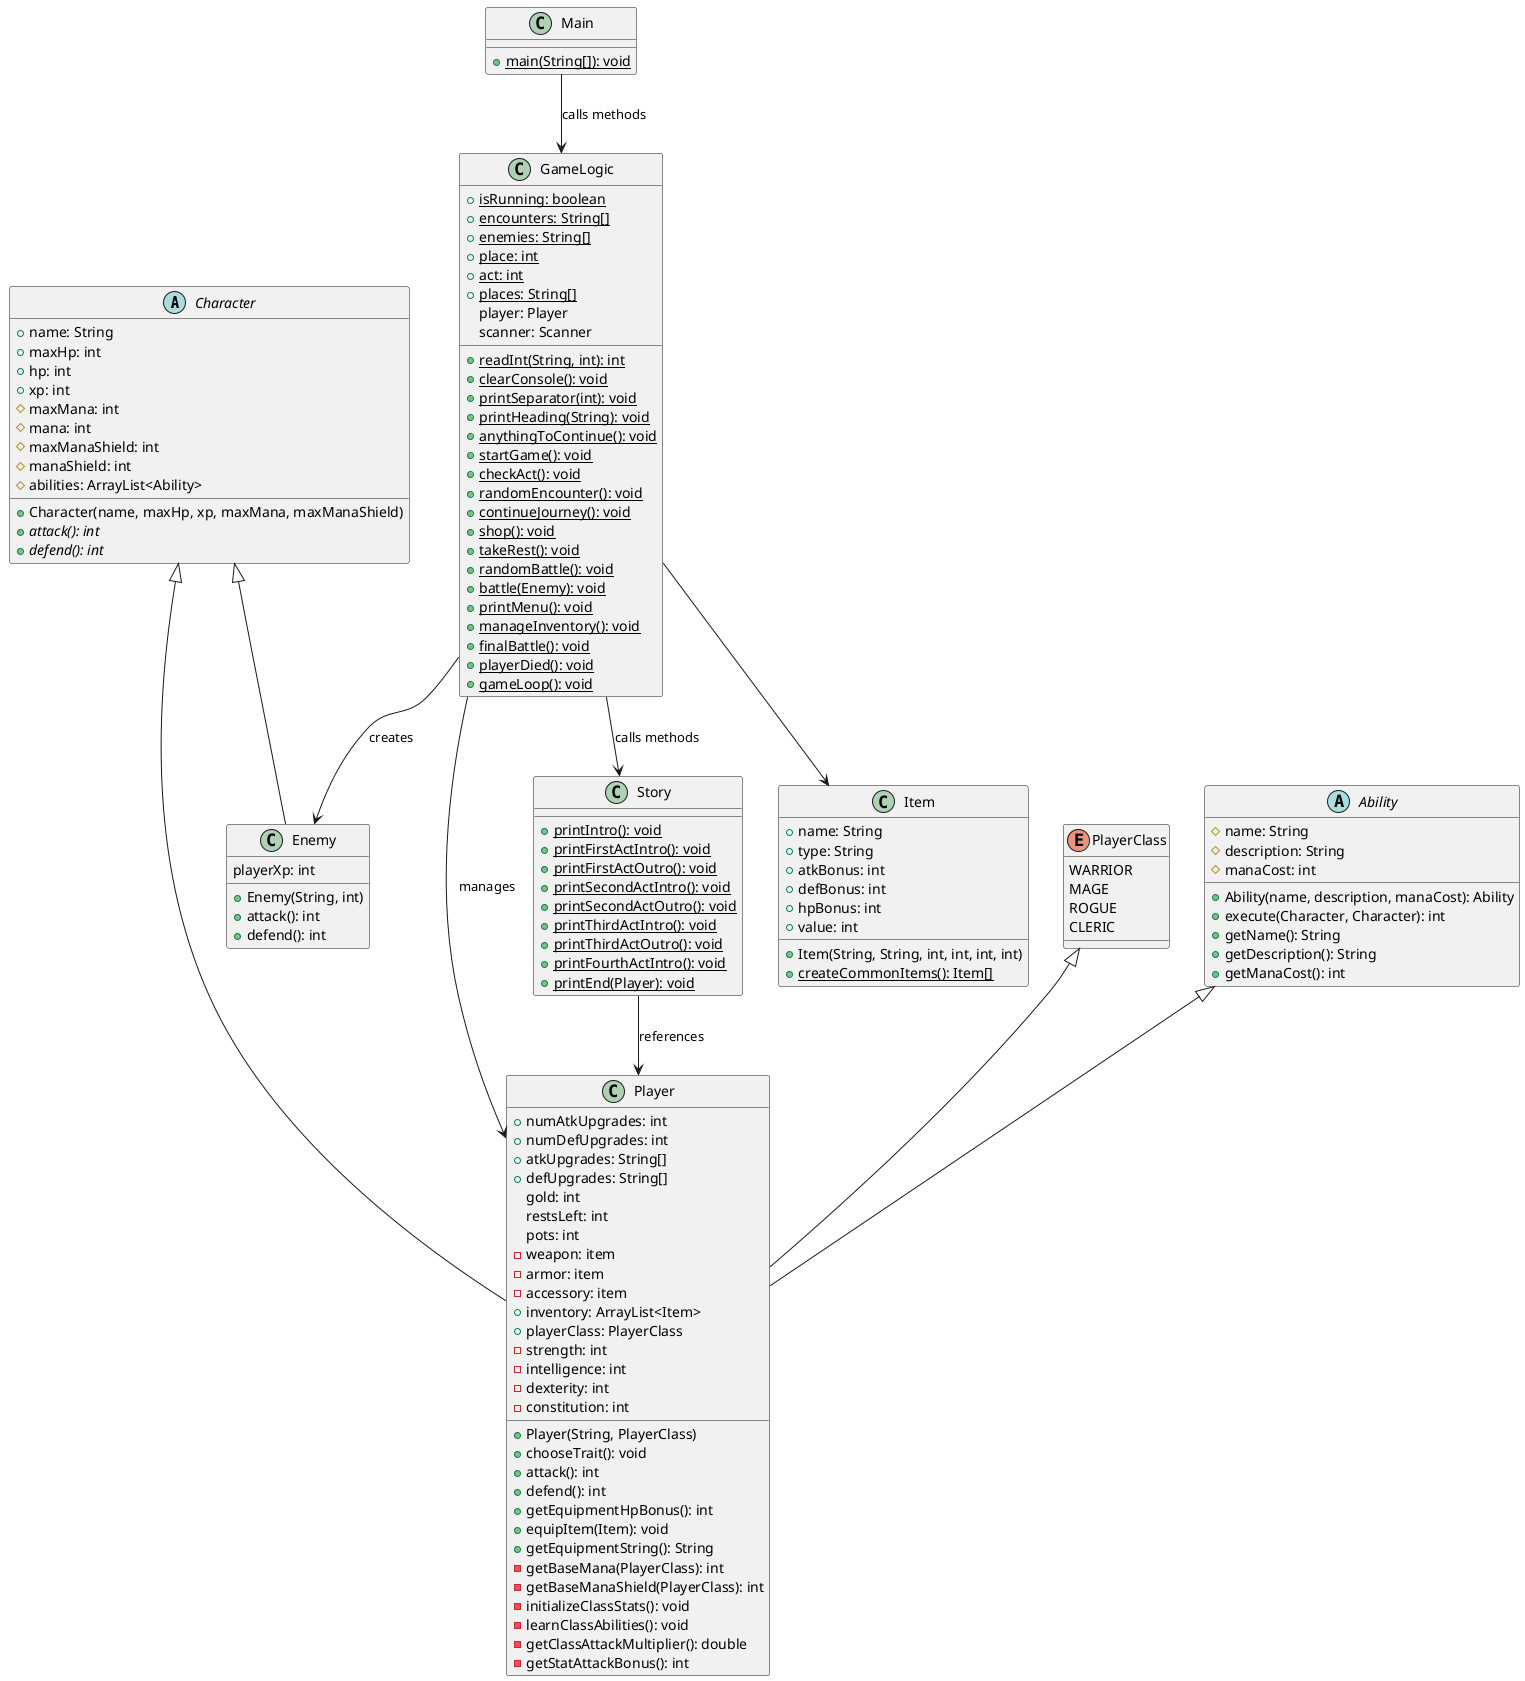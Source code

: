 @startuml

abstract class Character{
    + name: String
    + maxHp: int
    + hp: int
    + xp: int
    # maxMana: int
    # mana: int
    # maxManaShield: int
    # manaShield: int
    # abilities: ArrayList<Ability>
    + Character(name, maxHp, xp, maxMana, maxManaShield)
    + {abstract} attack(): int
    + {abstract} defend(): int
}

class Main{
    + {static} main(String[]): void
}

class Player{
    + numAtkUpgrades: int
    + numDefUpgrades: int
    + atkUpgrades: String[]
    + defUpgrades: String[]
    gold: int
    restsLeft: int
    pots: int
    - weapon: item
    - armor: item
    - accessory: item
    + inventory: ArrayList<Item>
    + playerClass: PlayerClass
    - strength: int
    - intelligence: int
    - dexterity: int
    - constitution: int
    + Player(String, PlayerClass)
    + chooseTrait(): void
    + attack(): int
    + defend(): int
    + getEquipmentHpBonus(): int
    + equipItem(Item): void
    + getEquipmentString(): String
    - getBaseMana(PlayerClass): int
    - getBaseManaShield(PlayerClass): int
    - initializeClassStats(): void
    - learnClassAbilities(): void
    - getClassAttackMultiplier(): double
    - getStatAttackBonus(): int


}

class Enemy{
    playerXp: int
    + Enemy(String, int)
    + attack(): int
    + defend(): int
}

class Story{
    + {static} printIntro(): void
    + {static} printFirstActIntro(): void
    + {static} printFirstActOutro(): void
    + {static} printSecondActIntro(): void
    + {static} printSecondActOutro(): void
    + {static} printThirdActIntro(): void
    + {static} printThirdActOutro(): void
    + {static} printFourthActIntro(): void
    + {static} printEnd(Player): void
}

class GameLogic{
    + {static} isRunning: boolean
    + {static} encounters: String[]
    + {static} enemies: String[]
    + {static} place: int
    + {static} act: int
    + {static} places: String[]
    player: Player
    scanner: Scanner
    + {static} readInt(String, int): int
    + {static} clearConsole(): void
    + {static} printSeparator(int): void
    + {static} printHeading(String): void
    + {static} anythingToContinue(): void
    + {static} startGame(): void
    + {static} checkAct(): void
    + {static} randomEncounter(): void
    + {static} continueJourney(): void
    + {static} shop(): void
    + {static} takeRest(): void
    + {static} randomBattle(): void
    + {static} battle(Enemy): void
    + {static} printMenu(): void
    + {static} manageInventory(): void
    + {static} finalBattle(): void
    + {static} playerDied(): void
    + {static} gameLoop(): void
}

class Item{
    + name: String
    + type: String
    + atkBonus: int
    + defBonus: int
    + hpBonus: int
    + value: int
    + Item(String, String, int, int, int, int)
    + {static} createCommonItems(): Item[]
}

enum PlayerClass{
    WARRIOR
    MAGE
    ROGUE
    CLERIC
}

abstract class Ability{
    # name: String
    # description: String
    # manaCost: int
    + Ability(name, description, manaCost): Ability
    + execute(Character, Character): int
    + getName(): String
    + getDescription(): String
    + getManaCost(): int
}


Character <|-- Player
Character <|-- Enemy
PlayerClass <|-- Player
Ability <|-- Player
GameLogic --> Player : manages
GameLogic --> Enemy : creates
GameLogic --> Story : calls methods
GameLogic --> Item
Story --> Player : references
Main --> GameLogic : calls methods


@enduml